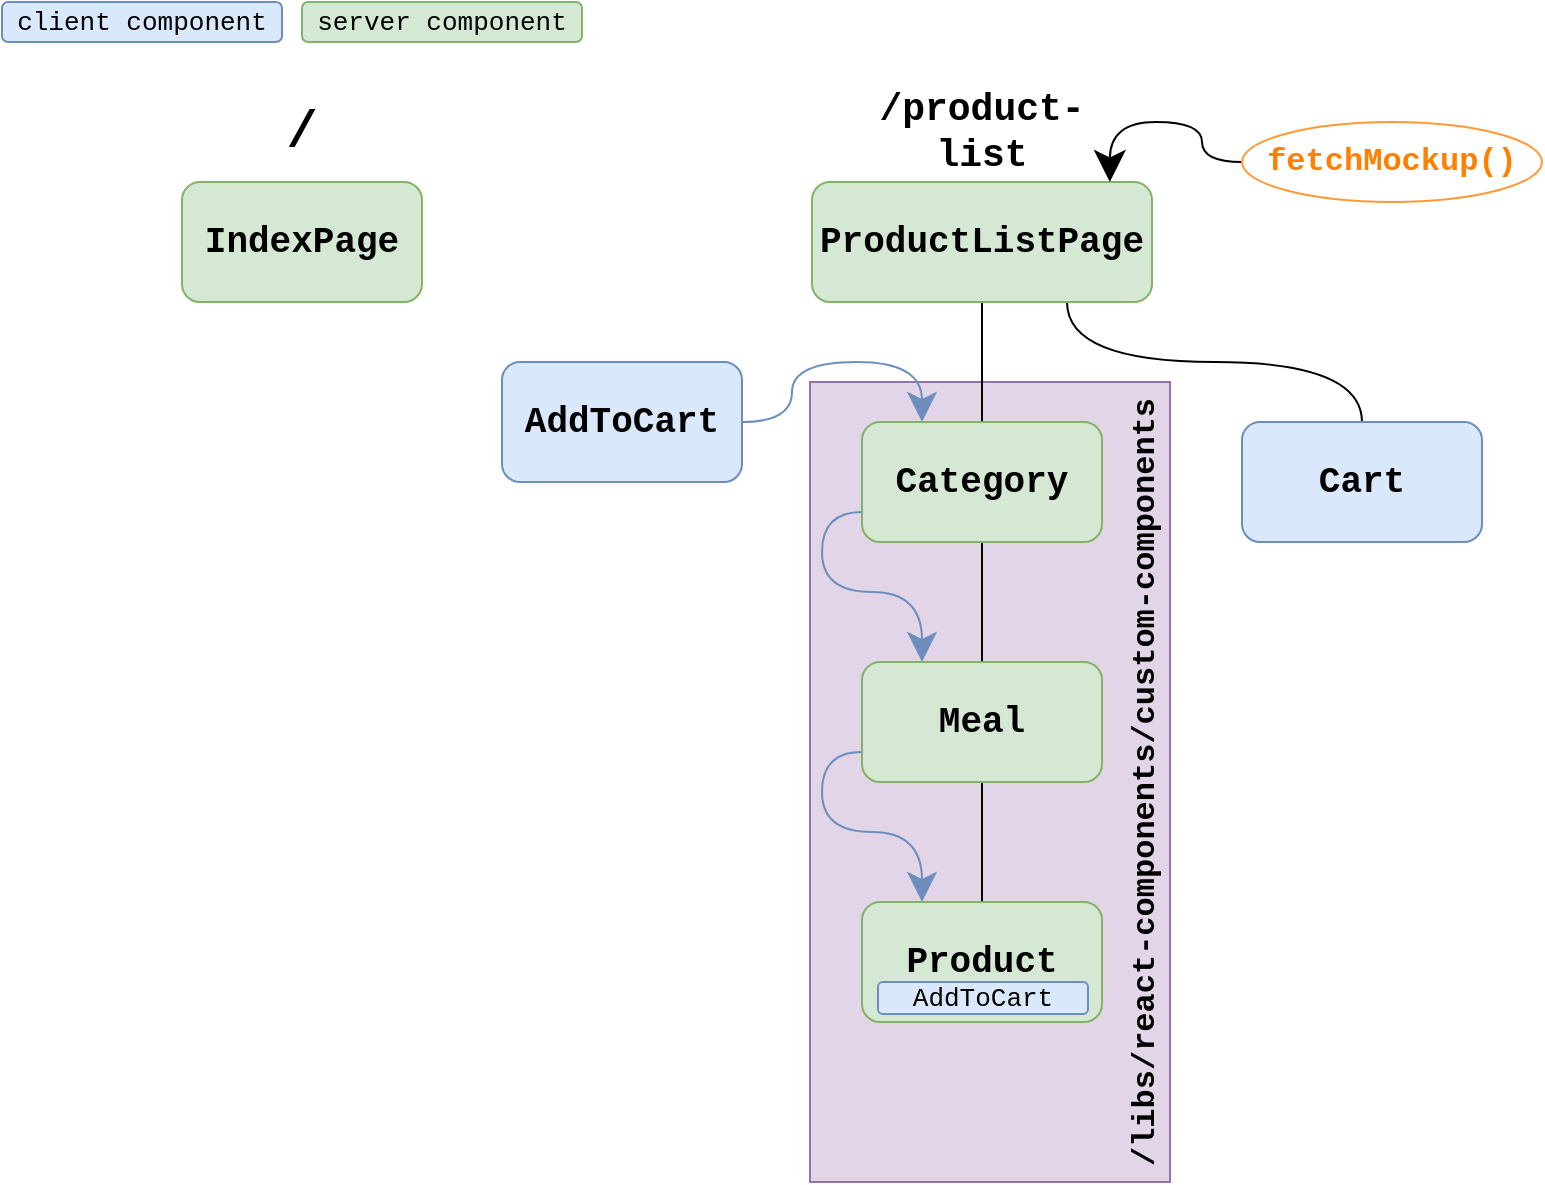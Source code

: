 <mxfile version="20.8.23" type="github">
  <diagram name="Page-1" id="0RoXZsUzvkpFgtAO-AeV">
    <mxGraphModel dx="1234" dy="1106" grid="1" gridSize="10" guides="1" tooltips="1" connect="1" arrows="1" fold="1" page="1" pageScale="1" pageWidth="827" pageHeight="1169" math="0" shadow="0">
      <root>
        <mxCell id="0" />
        <mxCell id="1" parent="0" />
        <mxCell id="Cw0C9ppOWzMmul87o8MS-5" value="/libs/react-components/custom-components" style="rounded=0;whiteSpace=wrap;html=1;fillColor=#e1d5e7;strokeColor=#9673a6;fontFamily=Courier New;horizontal=0;align=center;verticalAlign=bottom;fontSize=16;fontStyle=1" vertex="1" parent="1">
          <mxGeometry x="414" y="200" width="180" height="400" as="geometry" />
        </mxCell>
        <mxCell id="06V7cyF9oRUQFHMhmIxx-1" value="IndexPage" style="rounded=1;whiteSpace=wrap;html=1;fontFamily=Courier New;fontSize=18;fontStyle=1;fillColor=#d5e8d4;strokeColor=#82b366;" parent="1" vertex="1">
          <mxGeometry x="100" y="100" width="120" height="60" as="geometry" />
        </mxCell>
        <mxCell id="06V7cyF9oRUQFHMhmIxx-2" value="/" style="rounded=0;whiteSpace=wrap;html=1;fontFamily=Courier New;fontSize=26;fontStyle=1;fillColor=none;strokeColor=none;" parent="1" vertex="1">
          <mxGeometry x="100" y="50" width="120" height="50" as="geometry" />
        </mxCell>
        <mxCell id="06V7cyF9oRUQFHMhmIxx-7" style="edgeStyle=orthogonalEdgeStyle;rounded=0;orthogonalLoop=1;jettySize=auto;html=1;exitX=0.5;exitY=1;exitDx=0;exitDy=0;entryX=0.5;entryY=0;entryDx=0;entryDy=0;fontFamily=Courier New;fontSize=16;endArrow=none;endFill=0;" parent="1" source="06V7cyF9oRUQFHMhmIxx-3" target="06V7cyF9oRUQFHMhmIxx-5" edge="1">
          <mxGeometry relative="1" as="geometry" />
        </mxCell>
        <mxCell id="06V7cyF9oRUQFHMhmIxx-12" style="edgeStyle=orthogonalEdgeStyle;rounded=0;orthogonalLoop=1;jettySize=auto;html=1;exitX=0.75;exitY=1;exitDx=0;exitDy=0;entryX=0.5;entryY=0;entryDx=0;entryDy=0;fontFamily=Courier New;fontSize=16;fontColor=#FF8000;endArrow=none;endFill=0;curved=1;" parent="1" source="06V7cyF9oRUQFHMhmIxx-3" target="06V7cyF9oRUQFHMhmIxx-11" edge="1">
          <mxGeometry relative="1" as="geometry" />
        </mxCell>
        <mxCell id="06V7cyF9oRUQFHMhmIxx-3" value="ProductListPage" style="rounded=1;whiteSpace=wrap;html=1;fontFamily=Courier New;fontSize=18;fontStyle=1;fillColor=#d5e8d4;strokeColor=#82b366;" parent="1" vertex="1">
          <mxGeometry x="415" y="100" width="170" height="60" as="geometry" />
        </mxCell>
        <mxCell id="06V7cyF9oRUQFHMhmIxx-4" value="/product-list" style="rounded=0;whiteSpace=wrap;html=1;fontFamily=Courier New;fontSize=19;fontStyle=1;fillColor=none;strokeColor=none;" parent="1" vertex="1">
          <mxGeometry x="440" y="50" width="120" height="50" as="geometry" />
        </mxCell>
        <mxCell id="06V7cyF9oRUQFHMhmIxx-15" style="edgeStyle=orthogonalEdgeStyle;curved=1;rounded=0;orthogonalLoop=1;jettySize=auto;html=1;exitX=0.5;exitY=1;exitDx=0;exitDy=0;entryX=0.5;entryY=0;entryDx=0;entryDy=0;fontFamily=Courier New;fontSize=16;fontColor=#FF8000;endArrow=none;endFill=0;endSize=13;" parent="1" source="06V7cyF9oRUQFHMhmIxx-5" target="06V7cyF9oRUQFHMhmIxx-8" edge="1">
          <mxGeometry relative="1" as="geometry" />
        </mxCell>
        <mxCell id="Cw0C9ppOWzMmul87o8MS-9" style="edgeStyle=orthogonalEdgeStyle;curved=1;rounded=0;orthogonalLoop=1;jettySize=auto;html=1;exitX=0;exitY=0.75;exitDx=0;exitDy=0;entryX=0.25;entryY=0;entryDx=0;entryDy=0;strokeColor=#6c8fbf;fontFamily=Courier New;fontSize=13;endSize=12;" edge="1" parent="1" source="06V7cyF9oRUQFHMhmIxx-5" target="06V7cyF9oRUQFHMhmIxx-8">
          <mxGeometry relative="1" as="geometry" />
        </mxCell>
        <mxCell id="06V7cyF9oRUQFHMhmIxx-5" value="Category" style="rounded=1;whiteSpace=wrap;html=1;fontFamily=Courier New;fontSize=18;fontStyle=1;fillColor=#d5e8d4;strokeColor=#82b366;" parent="1" vertex="1">
          <mxGeometry x="440" y="220" width="120" height="60" as="geometry" />
        </mxCell>
        <mxCell id="06V7cyF9oRUQFHMhmIxx-14" style="edgeStyle=orthogonalEdgeStyle;rounded=0;orthogonalLoop=1;jettySize=auto;html=1;exitX=0;exitY=0.5;exitDx=0;exitDy=0;entryX=0.876;entryY=0;entryDx=0;entryDy=0;entryPerimeter=0;fontFamily=Courier New;fontSize=16;fontColor=#FF8000;endArrow=classic;endFill=1;curved=1;endSize=13;" parent="1" source="06V7cyF9oRUQFHMhmIxx-6" target="06V7cyF9oRUQFHMhmIxx-3" edge="1">
          <mxGeometry relative="1" as="geometry" />
        </mxCell>
        <mxCell id="06V7cyF9oRUQFHMhmIxx-6" value="fetchMockup()" style="ellipse;whiteSpace=wrap;html=1;fontFamily=Courier New;fontSize=16;fillColor=none;strokeColor=#FF9933;fontColor=#FF8000;fontStyle=1" parent="1" vertex="1">
          <mxGeometry x="630" y="70" width="150" height="40" as="geometry" />
        </mxCell>
        <mxCell id="06V7cyF9oRUQFHMhmIxx-16" style="edgeStyle=orthogonalEdgeStyle;curved=1;rounded=0;orthogonalLoop=1;jettySize=auto;html=1;exitX=0.5;exitY=1;exitDx=0;exitDy=0;entryX=0.5;entryY=0;entryDx=0;entryDy=0;fontFamily=Courier New;fontSize=16;fontColor=#FF8000;endArrow=none;endFill=0;endSize=13;" parent="1" source="06V7cyF9oRUQFHMhmIxx-8" target="06V7cyF9oRUQFHMhmIxx-10" edge="1">
          <mxGeometry relative="1" as="geometry" />
        </mxCell>
        <mxCell id="Cw0C9ppOWzMmul87o8MS-10" style="edgeStyle=orthogonalEdgeStyle;curved=1;rounded=0;orthogonalLoop=1;jettySize=auto;html=1;exitX=0;exitY=0.75;exitDx=0;exitDy=0;entryX=0.25;entryY=0;entryDx=0;entryDy=0;strokeColor=#6c8fbf;fontFamily=Courier New;fontSize=13;endSize=12;" edge="1" parent="1" source="06V7cyF9oRUQFHMhmIxx-8" target="06V7cyF9oRUQFHMhmIxx-10">
          <mxGeometry relative="1" as="geometry" />
        </mxCell>
        <mxCell id="06V7cyF9oRUQFHMhmIxx-8" value="Meal" style="rounded=1;whiteSpace=wrap;html=1;fontFamily=Courier New;fontSize=18;fontStyle=1;fillColor=#d5e8d4;strokeColor=#82b366;" parent="1" vertex="1">
          <mxGeometry x="440" y="340" width="120" height="60" as="geometry" />
        </mxCell>
        <mxCell id="06V7cyF9oRUQFHMhmIxx-10" value="Product" style="rounded=1;whiteSpace=wrap;html=1;fontFamily=Courier New;fontSize=18;fontStyle=1;fillColor=#d5e8d4;strokeColor=#82b366;" parent="1" vertex="1">
          <mxGeometry x="440" y="460" width="120" height="60" as="geometry" />
        </mxCell>
        <mxCell id="06V7cyF9oRUQFHMhmIxx-11" value="Cart" style="rounded=1;whiteSpace=wrap;html=1;fontFamily=Courier New;fontSize=18;fontStyle=1;fillColor=#dae8fc;strokeColor=#6c8ebf;" parent="1" vertex="1">
          <mxGeometry x="630" y="220" width="120" height="60" as="geometry" />
        </mxCell>
        <mxCell id="06V7cyF9oRUQFHMhmIxx-13" value="AddToCart" style="rounded=1;whiteSpace=wrap;html=1;fontFamily=Courier New;fontSize=18;fontStyle=1;fillColor=#dae8fc;strokeColor=#6c8ebf;" parent="1" vertex="1">
          <mxGeometry x="260" y="190" width="120" height="60" as="geometry" />
        </mxCell>
        <mxCell id="Cw0C9ppOWzMmul87o8MS-2" value="" style="edgeStyle=orthogonalEdgeStyle;rounded=0;orthogonalLoop=1;jettySize=auto;html=1;entryX=0.25;entryY=0;entryDx=0;entryDy=0;curved=1;endSize=12;strokeColor=#6c8fbf;exitX=1;exitY=0.5;exitDx=0;exitDy=0;" edge="1" parent="1" source="06V7cyF9oRUQFHMhmIxx-13" target="06V7cyF9oRUQFHMhmIxx-5">
          <mxGeometry relative="1" as="geometry" />
        </mxCell>
        <mxCell id="Cw0C9ppOWzMmul87o8MS-6" value="client component" style="rounded=1;whiteSpace=wrap;html=1;fontFamily=Courier New;fontSize=13;fontStyle=0;fillColor=#dae8fc;strokeColor=#6c8ebf;" vertex="1" parent="1">
          <mxGeometry x="10" y="10" width="140" height="20" as="geometry" />
        </mxCell>
        <mxCell id="Cw0C9ppOWzMmul87o8MS-7" value="server component" style="rounded=1;whiteSpace=wrap;html=1;fontFamily=Courier New;fontSize=13;fontStyle=0;fillColor=#d5e8d4;strokeColor=#82b366;" vertex="1" parent="1">
          <mxGeometry x="160" y="10" width="140" height="20" as="geometry" />
        </mxCell>
        <mxCell id="Cw0C9ppOWzMmul87o8MS-11" value="AddToCart" style="rounded=1;whiteSpace=wrap;html=1;fontFamily=Courier New;fontSize=13;fontStyle=0;fillColor=#dae8fc;strokeColor=#6c8ebf;perimeterSpacing=0;" vertex="1" parent="1">
          <mxGeometry x="448" y="500" width="105" height="16" as="geometry" />
        </mxCell>
      </root>
    </mxGraphModel>
  </diagram>
</mxfile>
